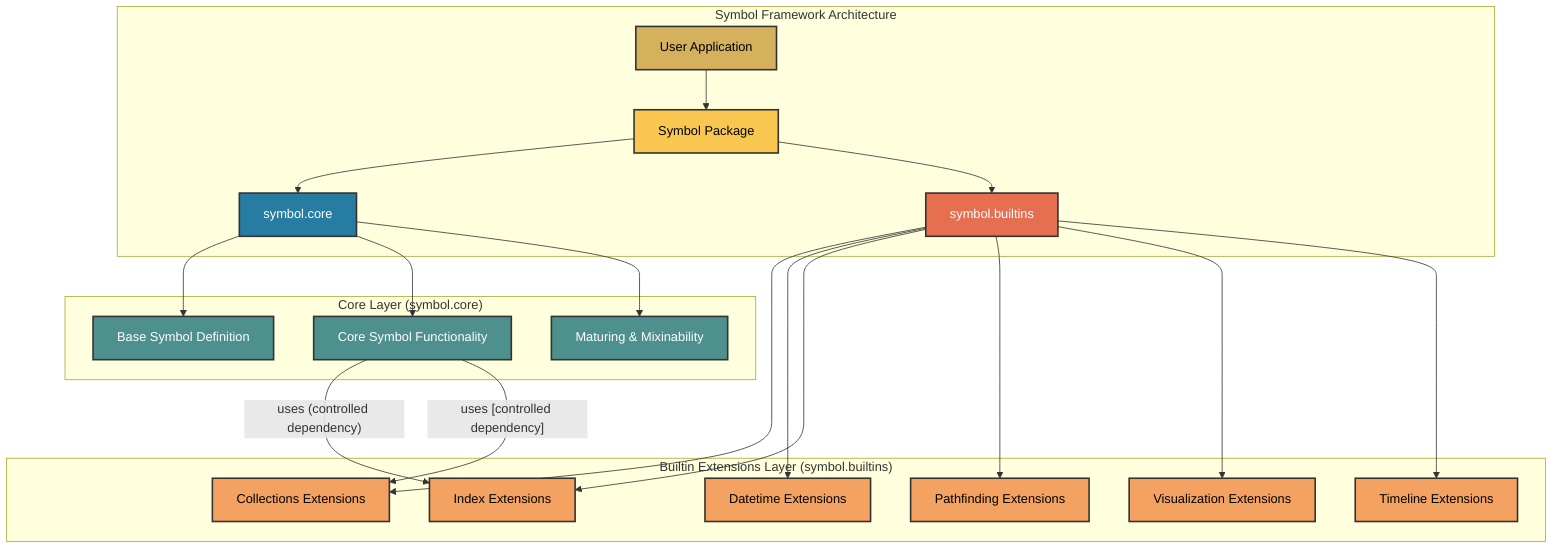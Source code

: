 graph TB
    subgraph "Symbol Framework Architecture"
        A[User Application] --> B[Symbol Package];
        B --> C[symbol.core];
        B --> D[symbol.builtins];
    end

    subgraph "Core Layer #40;symbol.core#41;"
        C --> C1[Base Symbol Definition];
        C --> C2[Core Symbol Functionality];
        C --> C3[Maturing & Mixinability];
    end

    subgraph "Builtin Extensions Layer #40;symbol.builtins#41;"
        D --> D1[Collections Extensions];
        D --> D2[Datetime Extensions];
        D --> D3[Index Extensions];
        D --> D4[Pathfinding Extensions];
        D --> D5[Visualization Extensions];
        D --> D6[Timeline Extensions];
    end

    C2 -- "uses #40;controlled dependency#41;" --> D3;
    C2 -- "uses [controlled dependency]" --> D1;

    %% Framework architecture styles
    style A fill:#d5b05d,stroke:#333,stroke-width:2px,color:#000000;
    style B fill:#f9c74f,stroke:#333,stroke-width:2px,color:#000000;

    %% Core layer styles - using blue tones
    style C fill:#277da1,stroke:#333,stroke-width:2px,color:#ffffff;
    style C1 fill:#4d908e,stroke:#333,stroke-width:2px,color:#ffffff;
    style C2 fill:#4d908e,stroke:#333,stroke-width:2px,color:#ffffff;
    style C3 fill:#4d908e,stroke:#333,stroke-width:2px,color:#ffffff;

    %% Builtin extensions styles - using orange-ish darker tones
    style D fill:#e76f51,stroke:#333,stroke-width:2px,color:#ffffff;
    style D1 fill:#f4a261,stroke:#333,stroke-width:2px,color:#000000;
    style D2 fill:#f4a261,stroke:#333,stroke-width:2px,color:#000000;
    style D3 fill:#f4a261,stroke:#333,stroke-width:2px,color:#000000;
    style D4 fill:#f4a261,stroke:#333,stroke-width:2px,color:#000000;
    style D5 fill:#f4a261,stroke:#333,stroke-width:2px,color:#000000;
    style D6 fill:#f4a261,stroke:#333,stroke-width:2px,color:#000000;